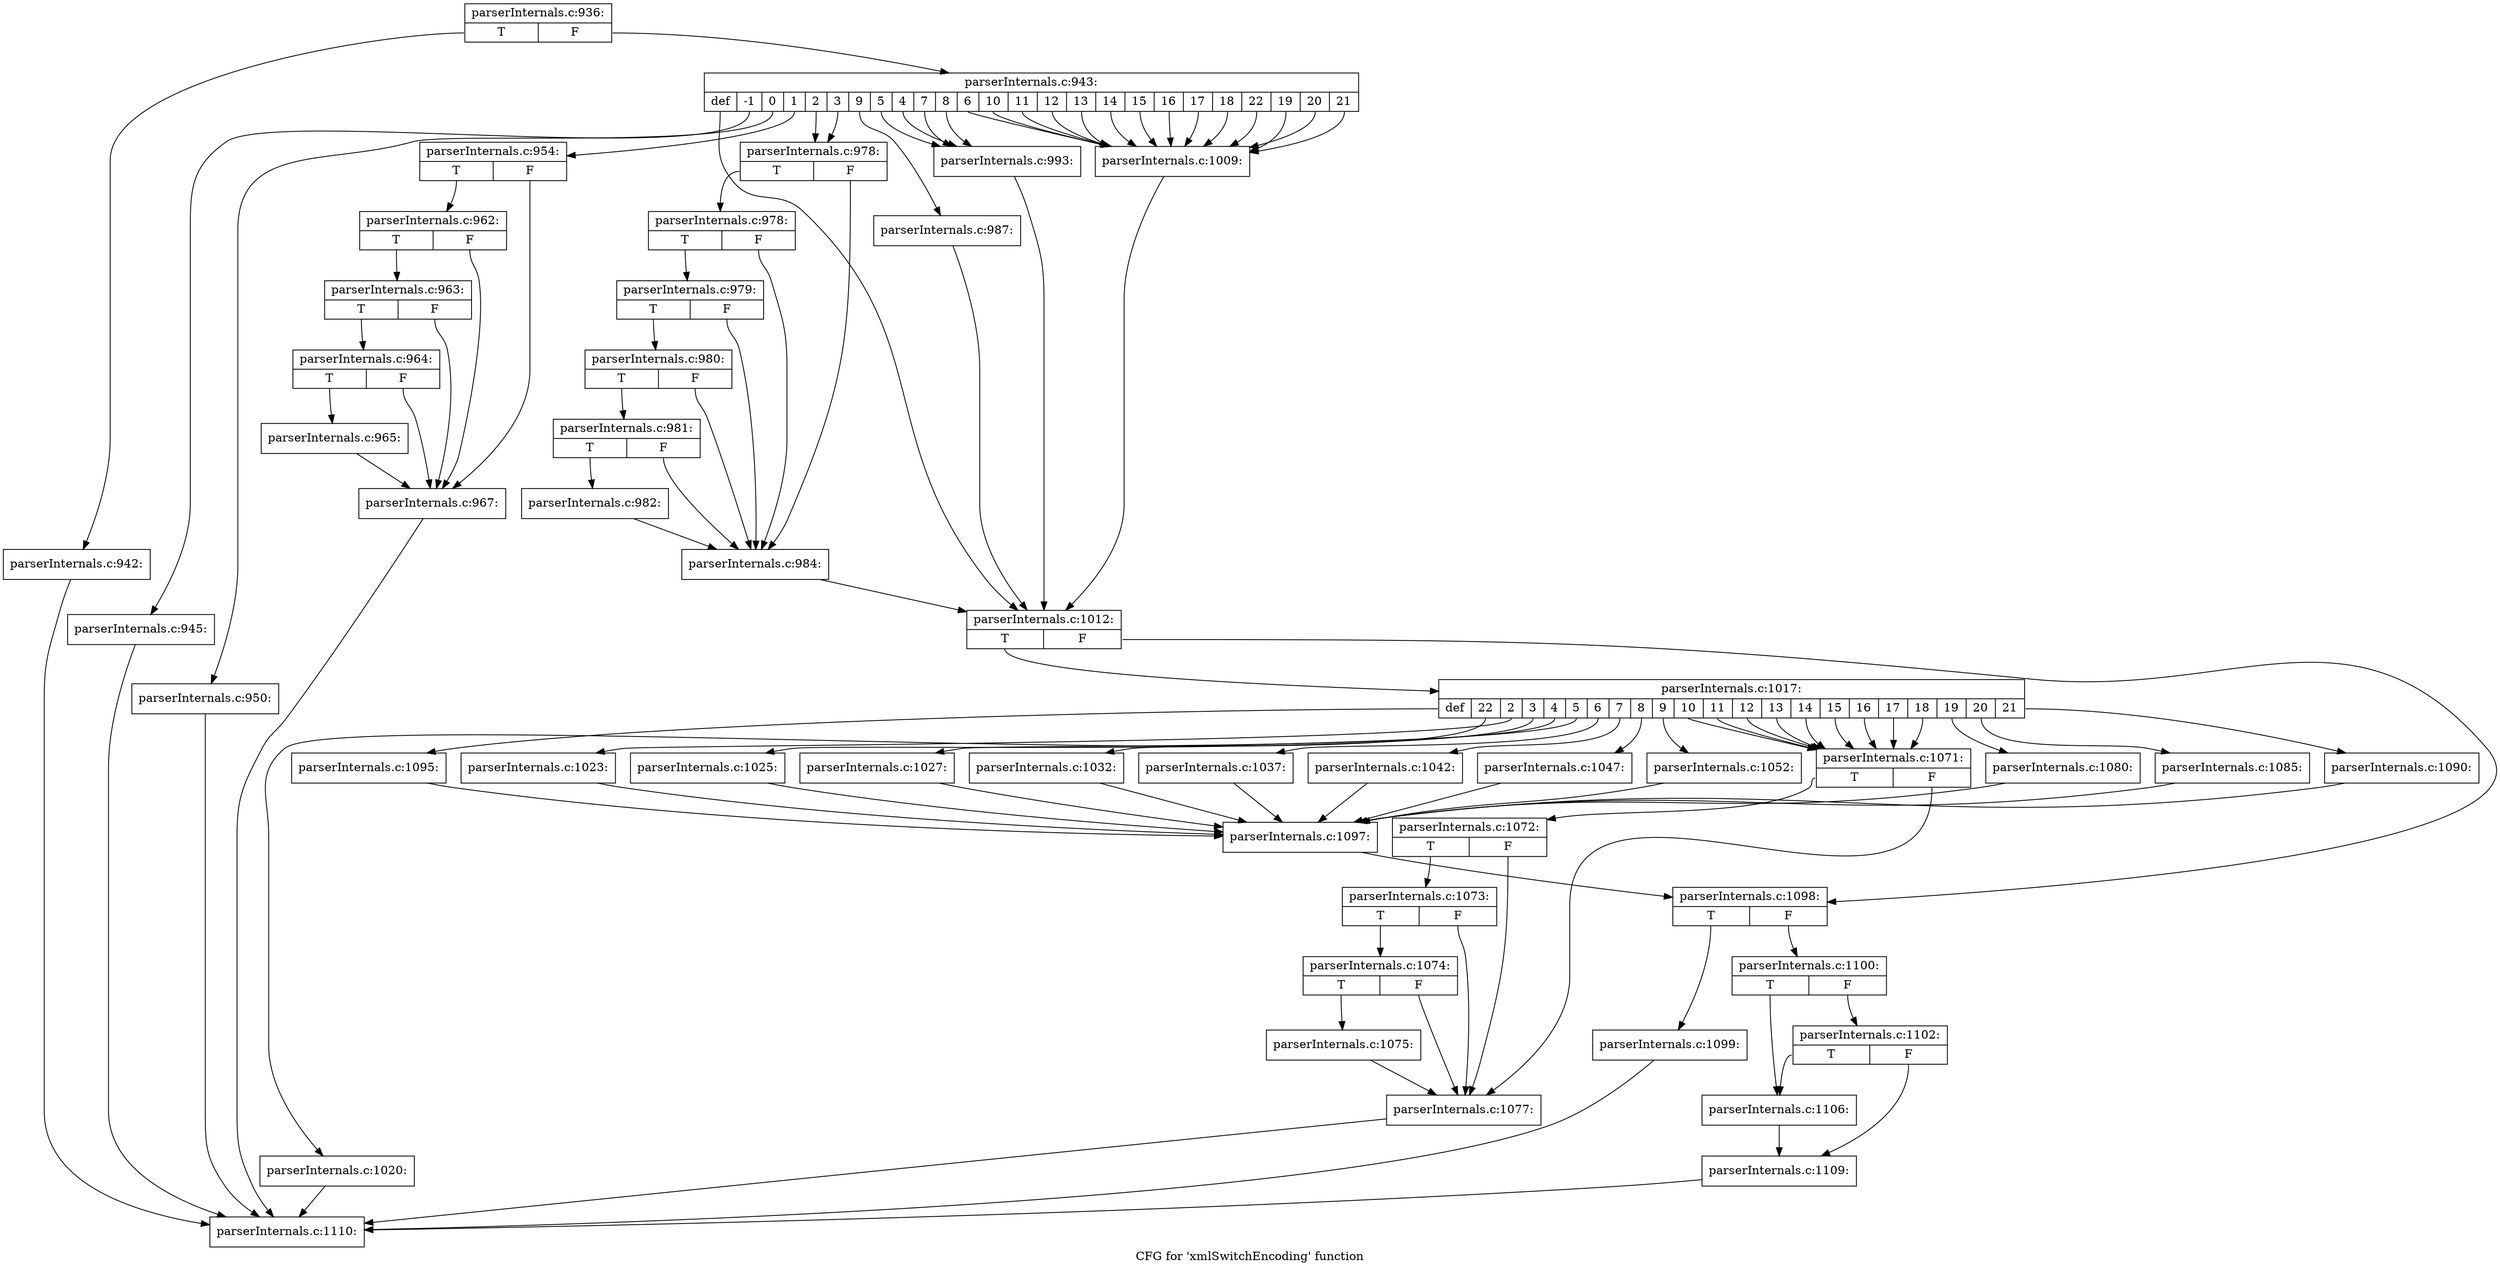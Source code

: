 digraph "CFG for 'xmlSwitchEncoding' function" {
	label="CFG for 'xmlSwitchEncoding' function";

	Node0x4e16dc0 [shape=record,label="{parserInternals.c:936:|{<s0>T|<s1>F}}"];
	Node0x4e16dc0:s0 -> Node0x4ea0340;
	Node0x4e16dc0:s1 -> Node0x4ea0390;
	Node0x4ea0340 [shape=record,label="{parserInternals.c:942:}"];
	Node0x4ea0340 -> Node0x4f03fb0;
	Node0x4ea0390 [shape=record,label="{parserInternals.c:943:|{<s0>def|<s1>-1|<s2>0|<s3>1|<s4>2|<s5>3|<s6>9|<s7>5|<s8>4|<s9>7|<s10>8|<s11>6|<s12>10|<s13>11|<s14>12|<s15>13|<s16>14|<s17>15|<s18>16|<s19>17|<s20>18|<s21>22|<s22>19|<s23>20|<s24>21}}"];
	Node0x4ea0390:s0 -> Node0x4f062e0;
	Node0x4ea0390:s1 -> Node0x4f066c0;
	Node0x4ea0390:s2 -> Node0x4f06c90;
	Node0x4ea0390:s3 -> Node0x4f07090;
	Node0x4ea0390:s4 -> Node0x4f092d0;
	Node0x4ea0390:s5 -> Node0x4f092d0;
	Node0x4ea0390:s6 -> Node0x4f0b720;
	Node0x4ea0390:s7 -> Node0x4f0b910;
	Node0x4ea0390:s8 -> Node0x4f0b910;
	Node0x4ea0390:s9 -> Node0x4f0b910;
	Node0x4ea0390:s10 -> Node0x4f0b910;
	Node0x4ea0390:s11 -> Node0x4f0bb40;
	Node0x4ea0390:s12 -> Node0x4f0bb40;
	Node0x4ea0390:s13 -> Node0x4f0bb40;
	Node0x4ea0390:s14 -> Node0x4f0bb40;
	Node0x4ea0390:s15 -> Node0x4f0bb40;
	Node0x4ea0390:s16 -> Node0x4f0bb40;
	Node0x4ea0390:s17 -> Node0x4f0bb40;
	Node0x4ea0390:s18 -> Node0x4f0bb40;
	Node0x4ea0390:s19 -> Node0x4f0bb40;
	Node0x4ea0390:s20 -> Node0x4f0bb40;
	Node0x4ea0390:s21 -> Node0x4f0bb40;
	Node0x4ea0390:s22 -> Node0x4f0bb40;
	Node0x4ea0390:s23 -> Node0x4f0bb40;
	Node0x4ea0390:s24 -> Node0x4f0bb40;
	Node0x4f066c0 [shape=record,label="{parserInternals.c:945:}"];
	Node0x4f066c0 -> Node0x4f03fb0;
	Node0x4f06c90 [shape=record,label="{parserInternals.c:950:}"];
	Node0x4f06c90 -> Node0x4f03fb0;
	Node0x4f07090 [shape=record,label="{parserInternals.c:954:|{<s0>T|<s1>F}}"];
	Node0x4f07090:s0 -> Node0x4f07560;
	Node0x4f07090:s1 -> Node0x4f07410;
	Node0x4f07560 [shape=record,label="{parserInternals.c:962:|{<s0>T|<s1>F}}"];
	Node0x4f07560:s0 -> Node0x4f074e0;
	Node0x4f07560:s1 -> Node0x4f07410;
	Node0x4f074e0 [shape=record,label="{parserInternals.c:963:|{<s0>T|<s1>F}}"];
	Node0x4f074e0:s0 -> Node0x4f07460;
	Node0x4f074e0:s1 -> Node0x4f07410;
	Node0x4f07460 [shape=record,label="{parserInternals.c:964:|{<s0>T|<s1>F}}"];
	Node0x4f07460:s0 -> Node0x4f073c0;
	Node0x4f07460:s1 -> Node0x4f07410;
	Node0x4f073c0 [shape=record,label="{parserInternals.c:965:}"];
	Node0x4f073c0 -> Node0x4f07410;
	Node0x4f07410 [shape=record,label="{parserInternals.c:967:}"];
	Node0x4f07410 -> Node0x4f03fb0;
	Node0x4f092d0 [shape=record,label="{parserInternals.c:978:|{<s0>T|<s1>F}}"];
	Node0x4f092d0:s0 -> Node0x4f095e0;
	Node0x4f092d0:s1 -> Node0x4f09410;
	Node0x4f095e0 [shape=record,label="{parserInternals.c:978:|{<s0>T|<s1>F}}"];
	Node0x4f095e0:s0 -> Node0x4f09560;
	Node0x4f095e0:s1 -> Node0x4f09410;
	Node0x4f09560 [shape=record,label="{parserInternals.c:979:|{<s0>T|<s1>F}}"];
	Node0x4f09560:s0 -> Node0x4f094e0;
	Node0x4f09560:s1 -> Node0x4f09410;
	Node0x4f094e0 [shape=record,label="{parserInternals.c:980:|{<s0>T|<s1>F}}"];
	Node0x4f094e0:s0 -> Node0x4f09460;
	Node0x4f094e0:s1 -> Node0x4f09410;
	Node0x4f09460 [shape=record,label="{parserInternals.c:981:|{<s0>T|<s1>F}}"];
	Node0x4f09460:s0 -> Node0x4f093c0;
	Node0x4f09460:s1 -> Node0x4f09410;
	Node0x4f093c0 [shape=record,label="{parserInternals.c:982:}"];
	Node0x4f093c0 -> Node0x4f09410;
	Node0x4f09410 [shape=record,label="{parserInternals.c:984:}"];
	Node0x4f09410 -> Node0x4f062e0;
	Node0x4f0b720 [shape=record,label="{parserInternals.c:987:}"];
	Node0x4f0b720 -> Node0x4f062e0;
	Node0x4f0b910 [shape=record,label="{parserInternals.c:993:}"];
	Node0x4f0b910 -> Node0x4f062e0;
	Node0x4f0bb40 [shape=record,label="{parserInternals.c:1009:}"];
	Node0x4f0bb40 -> Node0x4f062e0;
	Node0x4f062e0 [shape=record,label="{parserInternals.c:1012:|{<s0>T|<s1>F}}"];
	Node0x4f062e0:s0 -> Node0x4f0cf90;
	Node0x4f062e0:s1 -> Node0x4f063c0;
	Node0x4f0cf90 [shape=record,label="{parserInternals.c:1017:|{<s0>def|<s1>22|<s2>2|<s3>3|<s4>4|<s5>5|<s6>6|<s7>7|<s8>8|<s9>9|<s10>10|<s11>11|<s12>12|<s13>13|<s14>14|<s15>15|<s16>16|<s17>17|<s18>18|<s19>19|<s20>20|<s21>21}}"];
	Node0x4f0cf90:s0 -> Node0x4f0d540;
	Node0x4f0cf90:s1 -> Node0x4f0d810;
	Node0x4f0cf90:s2 -> Node0x4f0dac0;
	Node0x4f0cf90:s3 -> Node0x4f0db70;
	Node0x4f0cf90:s4 -> Node0x4f0dc50;
	Node0x4f0cf90:s5 -> Node0x4f0e2c0;
	Node0x4f0cf90:s6 -> Node0x4f0e770;
	Node0x4f0cf90:s7 -> Node0x4dff270;
	Node0x4f0cf90:s8 -> Node0x4e90e10;
	Node0x4f0cf90:s9 -> Node0x4f0f9f0;
	Node0x4f0cf90:s10 -> Node0x4f0feb0;
	Node0x4f0cf90:s11 -> Node0x4f0feb0;
	Node0x4f0cf90:s12 -> Node0x4f0feb0;
	Node0x4f0cf90:s13 -> Node0x4f0feb0;
	Node0x4f0cf90:s14 -> Node0x4f0feb0;
	Node0x4f0cf90:s15 -> Node0x4f0feb0;
	Node0x4f0cf90:s16 -> Node0x4f0feb0;
	Node0x4f0cf90:s17 -> Node0x4f0feb0;
	Node0x4f0cf90:s18 -> Node0x4f0feb0;
	Node0x4f0cf90:s19 -> Node0x4f11fe0;
	Node0x4f0cf90:s20 -> Node0x4f12cd0;
	Node0x4f0cf90:s21 -> Node0x4f13180;
	Node0x4f0d810 [shape=record,label="{parserInternals.c:1020:}"];
	Node0x4f0d810 -> Node0x4f03fb0;
	Node0x4f0dac0 [shape=record,label="{parserInternals.c:1023:}"];
	Node0x4f0dac0 -> Node0x4f0d4f0;
	Node0x4f0db70 [shape=record,label="{parserInternals.c:1025:}"];
	Node0x4f0db70 -> Node0x4f0d4f0;
	Node0x4f0dc50 [shape=record,label="{parserInternals.c:1027:}"];
	Node0x4f0dc50 -> Node0x4f0d4f0;
	Node0x4f0e2c0 [shape=record,label="{parserInternals.c:1032:}"];
	Node0x4f0e2c0 -> Node0x4f0d4f0;
	Node0x4f0e770 [shape=record,label="{parserInternals.c:1037:}"];
	Node0x4f0e770 -> Node0x4f0d4f0;
	Node0x4dff270 [shape=record,label="{parserInternals.c:1042:}"];
	Node0x4dff270 -> Node0x4f0d4f0;
	Node0x4e90e10 [shape=record,label="{parserInternals.c:1047:}"];
	Node0x4e90e10 -> Node0x4f0d4f0;
	Node0x4f0f9f0 [shape=record,label="{parserInternals.c:1052:}"];
	Node0x4f0f9f0 -> Node0x4f0d4f0;
	Node0x4f0feb0 [shape=record,label="{parserInternals.c:1071:|{<s0>T|<s1>F}}"];
	Node0x4f0feb0:s0 -> Node0x4f10570;
	Node0x4f0feb0:s1 -> Node0x4f0d6e0;
	Node0x4f10570 [shape=record,label="{parserInternals.c:1072:|{<s0>T|<s1>F}}"];
	Node0x4f10570:s0 -> Node0x4f0d7b0;
	Node0x4f10570:s1 -> Node0x4f0d6e0;
	Node0x4f0d7b0 [shape=record,label="{parserInternals.c:1073:|{<s0>T|<s1>F}}"];
	Node0x4f0d7b0:s0 -> Node0x4f0d730;
	Node0x4f0d7b0:s1 -> Node0x4f0d6e0;
	Node0x4f0d730 [shape=record,label="{parserInternals.c:1074:|{<s0>T|<s1>F}}"];
	Node0x4f0d730:s0 -> Node0x4f0d690;
	Node0x4f0d730:s1 -> Node0x4f0d6e0;
	Node0x4f0d690 [shape=record,label="{parserInternals.c:1075:}"];
	Node0x4f0d690 -> Node0x4f0d6e0;
	Node0x4f0d6e0 [shape=record,label="{parserInternals.c:1077:}"];
	Node0x4f0d6e0 -> Node0x4f03fb0;
	Node0x4f11fe0 [shape=record,label="{parserInternals.c:1080:}"];
	Node0x4f11fe0 -> Node0x4f0d4f0;
	Node0x4f12cd0 [shape=record,label="{parserInternals.c:1085:}"];
	Node0x4f12cd0 -> Node0x4f0d4f0;
	Node0x4f13180 [shape=record,label="{parserInternals.c:1090:}"];
	Node0x4f13180 -> Node0x4f0d4f0;
	Node0x4f0d540 [shape=record,label="{parserInternals.c:1095:}"];
	Node0x4f0d540 -> Node0x4f0d4f0;
	Node0x4f0d4f0 [shape=record,label="{parserInternals.c:1097:}"];
	Node0x4f0d4f0 -> Node0x4f063c0;
	Node0x4f063c0 [shape=record,label="{parserInternals.c:1098:|{<s0>T|<s1>F}}"];
	Node0x4f063c0:s0 -> Node0x4f13840;
	Node0x4f063c0:s1 -> Node0x4f13890;
	Node0x4f13840 [shape=record,label="{parserInternals.c:1099:}"];
	Node0x4f13840 -> Node0x4f03fb0;
	Node0x4f13890 [shape=record,label="{parserInternals.c:1100:|{<s0>T|<s1>F}}"];
	Node0x4f13890:s0 -> Node0x4f14610;
	Node0x4f13890:s1 -> Node0x4f14ae0;
	Node0x4f14ae0 [shape=record,label="{parserInternals.c:1102:|{<s0>T|<s1>F}}"];
	Node0x4f14ae0:s0 -> Node0x4f14610;
	Node0x4f14ae0:s1 -> Node0x4f14a90;
	Node0x4f14610 [shape=record,label="{parserInternals.c:1106:}"];
	Node0x4f14610 -> Node0x4f14a90;
	Node0x4f14a90 [shape=record,label="{parserInternals.c:1109:}"];
	Node0x4f14a90 -> Node0x4f03fb0;
	Node0x4f03fb0 [shape=record,label="{parserInternals.c:1110:}"];
}
